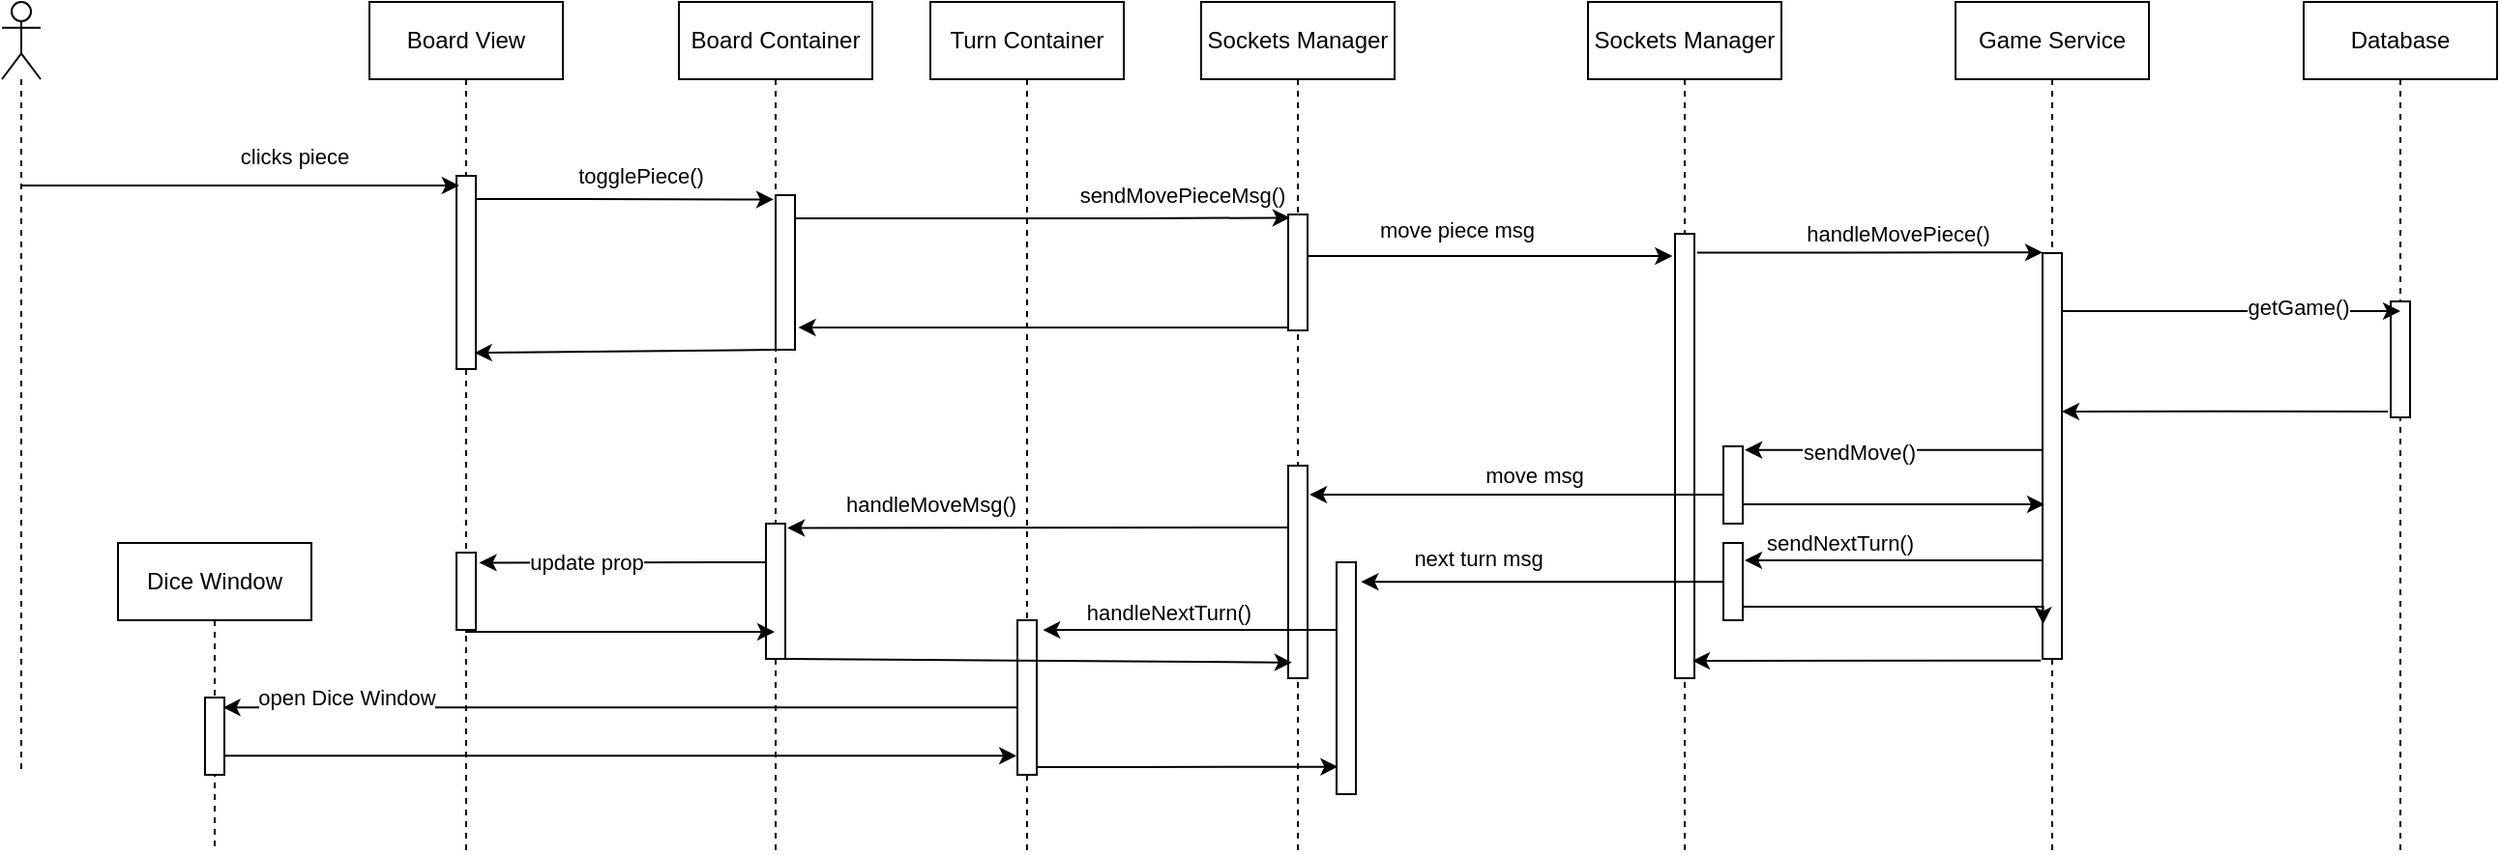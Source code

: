 <mxfile version="13.10.0" type="google"><diagram id="dewwHuI1yxobT8q_Zntv" name="Page-1"><mxGraphModel dx="1663" dy="435" grid="1" gridSize="10" guides="1" tooltips="1" connect="1" arrows="1" fold="1" page="1" pageScale="1" pageWidth="850" pageHeight="1100" math="0" shadow="0"><root><mxCell id="0"/><mxCell id="1" parent="0"/><mxCell id="YlfFzB0M1OEhr_XdW7w9-7" value="Board View" style="shape=umlLifeline;perimeter=lifelinePerimeter;whiteSpace=wrap;html=1;container=1;collapsible=0;recursiveResize=0;outlineConnect=0;" vertex="1" parent="1"><mxGeometry x="50" y="200" width="100" height="440" as="geometry"/></mxCell><mxCell id="YlfFzB0M1OEhr_XdW7w9-14" value="" style="html=1;points=[];perimeter=orthogonalPerimeter;" vertex="1" parent="YlfFzB0M1OEhr_XdW7w9-7"><mxGeometry x="45" y="90" width="10" height="100" as="geometry"/></mxCell><mxCell id="YlfFzB0M1OEhr_XdW7w9-47" value="" style="html=1;points=[];perimeter=orthogonalPerimeter;" vertex="1" parent="YlfFzB0M1OEhr_XdW7w9-7"><mxGeometry x="45" y="285" width="10" height="40" as="geometry"/></mxCell><mxCell id="YlfFzB0M1OEhr_XdW7w9-9" value="Board Container" style="shape=umlLifeline;perimeter=lifelinePerimeter;whiteSpace=wrap;html=1;container=1;collapsible=0;recursiveResize=0;outlineConnect=0;" vertex="1" parent="1"><mxGeometry x="210" y="200" width="100" height="440" as="geometry"/></mxCell><mxCell id="YlfFzB0M1OEhr_XdW7w9-17" value="" style="html=1;points=[];perimeter=orthogonalPerimeter;" vertex="1" parent="YlfFzB0M1OEhr_XdW7w9-9"><mxGeometry x="50" y="100" width="10" height="80" as="geometry"/></mxCell><mxCell id="YlfFzB0M1OEhr_XdW7w9-44" value="" style="html=1;points=[];perimeter=orthogonalPerimeter;" vertex="1" parent="YlfFzB0M1OEhr_XdW7w9-9"><mxGeometry x="45" y="270" width="10" height="70" as="geometry"/></mxCell><mxCell id="YlfFzB0M1OEhr_XdW7w9-10" value="Sockets Manager" style="shape=umlLifeline;perimeter=lifelinePerimeter;whiteSpace=wrap;html=1;container=1;collapsible=0;recursiveResize=0;outlineConnect=0;" vertex="1" parent="1"><mxGeometry x="480" y="200" width="100" height="440" as="geometry"/></mxCell><mxCell id="YlfFzB0M1OEhr_XdW7w9-20" value="" style="html=1;points=[];perimeter=orthogonalPerimeter;" vertex="1" parent="YlfFzB0M1OEhr_XdW7w9-10"><mxGeometry x="45" y="110" width="10" height="60" as="geometry"/></mxCell><mxCell id="YlfFzB0M1OEhr_XdW7w9-41" value="" style="html=1;points=[];perimeter=orthogonalPerimeter;" vertex="1" parent="YlfFzB0M1OEhr_XdW7w9-10"><mxGeometry x="45" y="240" width="10" height="110" as="geometry"/></mxCell><mxCell id="YlfFzB0M1OEhr_XdW7w9-11" value="Sockets Manager" style="shape=umlLifeline;perimeter=lifelinePerimeter;whiteSpace=wrap;html=1;container=1;collapsible=0;recursiveResize=0;outlineConnect=0;" vertex="1" parent="1"><mxGeometry x="680" y="200" width="100" height="440" as="geometry"/></mxCell><mxCell id="YlfFzB0M1OEhr_XdW7w9-23" value="" style="html=1;points=[];perimeter=orthogonalPerimeter;" vertex="1" parent="YlfFzB0M1OEhr_XdW7w9-11"><mxGeometry x="45" y="120" width="10" height="230" as="geometry"/></mxCell><mxCell id="YlfFzB0M1OEhr_XdW7w9-15" style="edgeStyle=orthogonalEdgeStyle;rounded=0;orthogonalLoop=1;jettySize=auto;html=1;entryX=0.141;entryY=0.05;entryDx=0;entryDy=0;entryPerimeter=0;" edge="1" parent="1" source="YlfFzB0M1OEhr_XdW7w9-13" target="YlfFzB0M1OEhr_XdW7w9-14"><mxGeometry relative="1" as="geometry"><mxPoint x="40" y="340.0" as="targetPoint"/><Array as="points"><mxPoint x="60" y="295"/><mxPoint x="60" y="295"/></Array></mxGeometry></mxCell><mxCell id="YlfFzB0M1OEhr_XdW7w9-78" value="clicks piece" style="edgeLabel;html=1;align=center;verticalAlign=middle;resizable=0;points=[];" vertex="1" connectable="0" parent="YlfFzB0M1OEhr_XdW7w9-15"><mxGeometry x="0.354" y="3" relative="1" as="geometry"><mxPoint x="-13.07" y="-12" as="offset"/></mxGeometry></mxCell><mxCell id="YlfFzB0M1OEhr_XdW7w9-13" value="" style="shape=umlLifeline;participant=umlActor;perimeter=lifelinePerimeter;whiteSpace=wrap;html=1;container=1;collapsible=0;recursiveResize=0;verticalAlign=top;spacingTop=36;outlineConnect=0;" vertex="1" parent="1"><mxGeometry x="-140" y="200" width="20" height="400" as="geometry"/></mxCell><mxCell id="YlfFzB0M1OEhr_XdW7w9-18" style="edgeStyle=orthogonalEdgeStyle;rounded=0;orthogonalLoop=1;jettySize=auto;html=1;entryX=-0.1;entryY=0.028;entryDx=0;entryDy=0;entryPerimeter=0;" edge="1" parent="1" source="YlfFzB0M1OEhr_XdW7w9-14" target="YlfFzB0M1OEhr_XdW7w9-17"><mxGeometry relative="1" as="geometry"><mxPoint x="170" y="330.0" as="targetPoint"/><Array as="points"><mxPoint x="160" y="302"/><mxPoint x="160" y="302"/></Array></mxGeometry></mxCell><mxCell id="YlfFzB0M1OEhr_XdW7w9-19" value="togglePiece()" style="edgeLabel;html=1;align=center;verticalAlign=middle;resizable=0;points=[];" vertex="1" connectable="0" parent="YlfFzB0M1OEhr_XdW7w9-18"><mxGeometry x="0.321" y="1" relative="1" as="geometry"><mxPoint x="-17.07" y="-11.09" as="offset"/></mxGeometry></mxCell><mxCell id="YlfFzB0M1OEhr_XdW7w9-21" style="edgeStyle=orthogonalEdgeStyle;rounded=0;orthogonalLoop=1;jettySize=auto;html=1;entryX=0.09;entryY=0.028;entryDx=0;entryDy=0;entryPerimeter=0;" edge="1" parent="1" source="YlfFzB0M1OEhr_XdW7w9-17" target="YlfFzB0M1OEhr_XdW7w9-20"><mxGeometry relative="1" as="geometry"><Array as="points"><mxPoint x="450" y="312"/><mxPoint x="450" y="312"/></Array></mxGeometry></mxCell><mxCell id="YlfFzB0M1OEhr_XdW7w9-22" value="sendMovePieceMsg()" style="edgeLabel;html=1;align=center;verticalAlign=middle;resizable=0;points=[];" vertex="1" connectable="0" parent="YlfFzB0M1OEhr_XdW7w9-21"><mxGeometry x="0.305" y="1" relative="1" as="geometry"><mxPoint x="33.14" y="-11.03" as="offset"/></mxGeometry></mxCell><mxCell id="YlfFzB0M1OEhr_XdW7w9-24" style="rounded=0;orthogonalLoop=1;jettySize=auto;html=1;entryX=-0.134;entryY=0.05;entryDx=0;entryDy=0;entryPerimeter=0;" edge="1" parent="1" source="YlfFzB0M1OEhr_XdW7w9-20" target="YlfFzB0M1OEhr_XdW7w9-23"><mxGeometry relative="1" as="geometry"><mxPoint x="670" y="340.0" as="targetPoint"/></mxGeometry></mxCell><mxCell id="YlfFzB0M1OEhr_XdW7w9-25" value="move piece msg" style="edgeLabel;html=1;align=center;verticalAlign=middle;resizable=0;points=[];" vertex="1" connectable="0" parent="YlfFzB0M1OEhr_XdW7w9-24"><mxGeometry x="-0.19" y="1" relative="1" as="geometry"><mxPoint y="-13" as="offset"/></mxGeometry></mxCell><mxCell id="YlfFzB0M1OEhr_XdW7w9-26" value="Game Service" style="shape=umlLifeline;perimeter=lifelinePerimeter;whiteSpace=wrap;html=1;container=1;collapsible=0;recursiveResize=0;outlineConnect=0;" vertex="1" parent="1"><mxGeometry x="870" y="200" width="100" height="440" as="geometry"/></mxCell><mxCell id="YlfFzB0M1OEhr_XdW7w9-27" value="" style="html=1;points=[];perimeter=orthogonalPerimeter;" vertex="1" parent="YlfFzB0M1OEhr_XdW7w9-26"><mxGeometry x="45" y="130" width="10" height="210" as="geometry"/></mxCell><mxCell id="YlfFzB0M1OEhr_XdW7w9-28" style="edgeStyle=orthogonalEdgeStyle;rounded=0;orthogonalLoop=1;jettySize=auto;html=1;entryX=-0.134;entryY=0.162;entryDx=0;entryDy=0;entryPerimeter=0;" edge="1" parent="1"><mxGeometry relative="1" as="geometry"><mxPoint x="736.34" y="329.734" as="sourcePoint"/><mxPoint x="915.0" y="329.66" as="targetPoint"/><Array as="points"><mxPoint x="811.34" y="329.7"/><mxPoint x="811.34" y="329.7"/></Array></mxGeometry></mxCell><mxCell id="YlfFzB0M1OEhr_XdW7w9-29" value="handleMovePiece()" style="edgeLabel;html=1;align=center;verticalAlign=middle;resizable=0;points=[];" vertex="1" connectable="0" parent="YlfFzB0M1OEhr_XdW7w9-28"><mxGeometry x="0.301" y="-1" relative="1" as="geometry"><mxPoint x="-12.2" y="-10.7" as="offset"/></mxGeometry></mxCell><mxCell id="YlfFzB0M1OEhr_XdW7w9-30" style="rounded=0;orthogonalLoop=1;jettySize=auto;html=1;entryX=1.176;entryY=0.856;entryDx=0;entryDy=0;entryPerimeter=0;" edge="1" parent="1" source="YlfFzB0M1OEhr_XdW7w9-20" target="YlfFzB0M1OEhr_XdW7w9-17"><mxGeometry relative="1" as="geometry"><mxPoint x="395" y="370" as="targetPoint"/></mxGeometry></mxCell><mxCell id="YlfFzB0M1OEhr_XdW7w9-31" style="rounded=0;orthogonalLoop=1;jettySize=auto;html=1;entryX=0.934;entryY=0.916;entryDx=0;entryDy=0;entryPerimeter=0;" edge="1" parent="1" source="YlfFzB0M1OEhr_XdW7w9-17" target="YlfFzB0M1OEhr_XdW7w9-14"><mxGeometry relative="1" as="geometry"><mxPoint x="170" y="380.0" as="targetPoint"/></mxGeometry></mxCell><mxCell id="YlfFzB0M1OEhr_XdW7w9-33" value="Database" style="shape=umlLifeline;perimeter=lifelinePerimeter;whiteSpace=wrap;html=1;container=1;collapsible=0;recursiveResize=0;outlineConnect=0;" vertex="1" parent="1"><mxGeometry x="1050" y="200" width="100" height="440" as="geometry"/></mxCell><mxCell id="YlfFzB0M1OEhr_XdW7w9-34" value="" style="html=1;points=[];perimeter=orthogonalPerimeter;" vertex="1" parent="YlfFzB0M1OEhr_XdW7w9-33"><mxGeometry x="45" y="155" width="10" height="60" as="geometry"/></mxCell><mxCell id="YlfFzB0M1OEhr_XdW7w9-35" style="edgeStyle=orthogonalEdgeStyle;rounded=0;orthogonalLoop=1;jettySize=auto;html=1;" edge="1" parent="1" source="YlfFzB0M1OEhr_XdW7w9-27"><mxGeometry relative="1" as="geometry"><mxPoint x="1100" y="360" as="targetPoint"/><Array as="points"><mxPoint x="1070" y="360"/><mxPoint x="1070" y="360"/></Array></mxGeometry></mxCell><mxCell id="YlfFzB0M1OEhr_XdW7w9-36" value="getGame()" style="edgeLabel;html=1;align=center;verticalAlign=middle;resizable=0;points=[];" vertex="1" connectable="0" parent="YlfFzB0M1OEhr_XdW7w9-35"><mxGeometry x="0.386" y="2" relative="1" as="geometry"><mxPoint as="offset"/></mxGeometry></mxCell><mxCell id="YlfFzB0M1OEhr_XdW7w9-37" style="edgeStyle=orthogonalEdgeStyle;rounded=0;orthogonalLoop=1;jettySize=auto;html=1;exitX=-0.152;exitY=0.949;exitDx=0;exitDy=0;exitPerimeter=0;" edge="1" parent="1" source="YlfFzB0M1OEhr_XdW7w9-34"><mxGeometry relative="1" as="geometry"><mxPoint x="925" y="412" as="targetPoint"/><Array as="points"/></mxGeometry></mxCell><mxCell id="YlfFzB0M1OEhr_XdW7w9-42" style="rounded=0;orthogonalLoop=1;jettySize=auto;html=1;entryX=1.107;entryY=0.136;entryDx=0;entryDy=0;entryPerimeter=0;" edge="1" parent="1" source="YlfFzB0M1OEhr_XdW7w9-38" target="YlfFzB0M1OEhr_XdW7w9-41"><mxGeometry relative="1" as="geometry"/></mxCell><mxCell id="YlfFzB0M1OEhr_XdW7w9-43" value="move msg" style="edgeLabel;html=1;align=center;verticalAlign=middle;resizable=0;points=[];" vertex="1" connectable="0" parent="YlfFzB0M1OEhr_XdW7w9-42"><mxGeometry x="-0.241" y="2" relative="1" as="geometry"><mxPoint x="-17.59" y="-12" as="offset"/></mxGeometry></mxCell><mxCell id="YlfFzB0M1OEhr_XdW7w9-56" style="edgeStyle=orthogonalEdgeStyle;rounded=0;orthogonalLoop=1;jettySize=auto;html=1;" edge="1" parent="1" source="YlfFzB0M1OEhr_XdW7w9-38"><mxGeometry relative="1" as="geometry"><mxPoint x="916" y="460" as="targetPoint"/><Array as="points"><mxPoint x="916" y="460"/></Array></mxGeometry></mxCell><mxCell id="YlfFzB0M1OEhr_XdW7w9-38" value="" style="html=1;points=[];perimeter=orthogonalPerimeter;" vertex="1" parent="1"><mxGeometry x="750" y="430" width="10" height="40" as="geometry"/></mxCell><mxCell id="YlfFzB0M1OEhr_XdW7w9-39" style="rounded=0;orthogonalLoop=1;jettySize=auto;html=1;entryX=1.107;entryY=0.046;entryDx=0;entryDy=0;entryPerimeter=0;" edge="1" parent="1" source="YlfFzB0M1OEhr_XdW7w9-27" target="YlfFzB0M1OEhr_XdW7w9-38"><mxGeometry relative="1" as="geometry"/></mxCell><mxCell id="YlfFzB0M1OEhr_XdW7w9-40" value="sendMove()" style="edgeLabel;html=1;align=center;verticalAlign=middle;resizable=0;points=[];" vertex="1" connectable="0" parent="YlfFzB0M1OEhr_XdW7w9-39"><mxGeometry x="0.234" y="1" relative="1" as="geometry"><mxPoint as="offset"/></mxGeometry></mxCell><mxCell id="YlfFzB0M1OEhr_XdW7w9-45" style="edgeStyle=orthogonalEdgeStyle;rounded=0;orthogonalLoop=1;jettySize=auto;html=1;entryX=1.107;entryY=0.032;entryDx=0;entryDy=0;entryPerimeter=0;" edge="1" parent="1" source="YlfFzB0M1OEhr_XdW7w9-41" target="YlfFzB0M1OEhr_XdW7w9-44"><mxGeometry relative="1" as="geometry"><mxPoint x="430" y="470.0" as="targetPoint"/><Array as="points"><mxPoint x="500" y="472"/><mxPoint x="500" y="472"/></Array></mxGeometry></mxCell><mxCell id="YlfFzB0M1OEhr_XdW7w9-46" value="handleMoveMsg()" style="edgeLabel;html=1;align=center;verticalAlign=middle;resizable=0;points=[];" vertex="1" connectable="0" parent="YlfFzB0M1OEhr_XdW7w9-45"><mxGeometry x="0.271" y="1" relative="1" as="geometry"><mxPoint x="-20.72" y="-12.93" as="offset"/></mxGeometry></mxCell><mxCell id="YlfFzB0M1OEhr_XdW7w9-48" style="edgeStyle=orthogonalEdgeStyle;rounded=0;orthogonalLoop=1;jettySize=auto;html=1;entryX=1.176;entryY=0.13;entryDx=0;entryDy=0;entryPerimeter=0;" edge="1" parent="1" source="YlfFzB0M1OEhr_XdW7w9-44" target="YlfFzB0M1OEhr_XdW7w9-47"><mxGeometry relative="1" as="geometry"><Array as="points"><mxPoint x="230" y="490"/><mxPoint x="230" y="490"/></Array></mxGeometry></mxCell><mxCell id="YlfFzB0M1OEhr_XdW7w9-49" value="update prop" style="edgeLabel;html=1;align=center;verticalAlign=middle;resizable=0;points=[];" vertex="1" connectable="0" parent="YlfFzB0M1OEhr_XdW7w9-48"><mxGeometry x="0.257" relative="1" as="geometry"><mxPoint as="offset"/></mxGeometry></mxCell><mxCell id="YlfFzB0M1OEhr_XdW7w9-52" style="edgeStyle=orthogonalEdgeStyle;rounded=0;orthogonalLoop=1;jettySize=auto;html=1;" edge="1" parent="1" source="YlfFzB0M1OEhr_XdW7w9-47" target="YlfFzB0M1OEhr_XdW7w9-9"><mxGeometry relative="1" as="geometry"><mxPoint x="241" y="526" as="targetPoint"/><Array as="points"><mxPoint x="100" y="526"/></Array></mxGeometry></mxCell><mxCell id="YlfFzB0M1OEhr_XdW7w9-57" style="edgeStyle=orthogonalEdgeStyle;rounded=0;orthogonalLoop=1;jettySize=auto;html=1;exitX=-0.086;exitY=1.004;exitDx=0;exitDy=0;exitPerimeter=0;" edge="1" parent="1" source="YlfFzB0M1OEhr_XdW7w9-27"><mxGeometry relative="1" as="geometry"><mxPoint x="734" y="541" as="targetPoint"/><Array as="points"><mxPoint x="734" y="541"/></Array></mxGeometry></mxCell><mxCell id="YlfFzB0M1OEhr_XdW7w9-58" value="Turn Container" style="shape=umlLifeline;perimeter=lifelinePerimeter;whiteSpace=wrap;html=1;container=1;collapsible=0;recursiveResize=0;outlineConnect=0;" vertex="1" parent="1"><mxGeometry x="340" y="200" width="100" height="440" as="geometry"/></mxCell><mxCell id="YlfFzB0M1OEhr_XdW7w9-68" value="" style="html=1;points=[];perimeter=orthogonalPerimeter;" vertex="1" parent="YlfFzB0M1OEhr_XdW7w9-58"><mxGeometry x="45" y="320" width="10" height="80" as="geometry"/></mxCell><mxCell id="YlfFzB0M1OEhr_XdW7w9-63" style="edgeStyle=orthogonalEdgeStyle;rounded=0;orthogonalLoop=1;jettySize=auto;html=1;entryX=0.029;entryY=0.915;entryDx=0;entryDy=0;entryPerimeter=0;" edge="1" parent="1" source="YlfFzB0M1OEhr_XdW7w9-61" target="YlfFzB0M1OEhr_XdW7w9-27"><mxGeometry relative="1" as="geometry"><Array as="points"><mxPoint x="780" y="513"/><mxPoint x="780" y="513"/></Array></mxGeometry></mxCell><mxCell id="YlfFzB0M1OEhr_XdW7w9-66" style="rounded=0;orthogonalLoop=1;jettySize=auto;html=1;entryX=1.271;entryY=0.084;entryDx=0;entryDy=0;entryPerimeter=0;" edge="1" parent="1" source="YlfFzB0M1OEhr_XdW7w9-61" target="YlfFzB0M1OEhr_XdW7w9-65"><mxGeometry relative="1" as="geometry"/></mxCell><mxCell id="YlfFzB0M1OEhr_XdW7w9-67" value="next turn msg" style="edgeLabel;html=1;align=center;verticalAlign=middle;resizable=0;points=[];" vertex="1" connectable="0" parent="YlfFzB0M1OEhr_XdW7w9-66"><mxGeometry x="0.715" y="1" relative="1" as="geometry"><mxPoint x="33.43" y="-13" as="offset"/></mxGeometry></mxCell><mxCell id="YlfFzB0M1OEhr_XdW7w9-61" value="" style="html=1;points=[];perimeter=orthogonalPerimeter;" vertex="1" parent="1"><mxGeometry x="750" y="480" width="10" height="40" as="geometry"/></mxCell><mxCell id="YlfFzB0M1OEhr_XdW7w9-62" style="edgeStyle=orthogonalEdgeStyle;rounded=0;orthogonalLoop=1;jettySize=auto;html=1;entryX=1.1;entryY=0.225;entryDx=0;entryDy=0;entryPerimeter=0;" edge="1" parent="1" source="YlfFzB0M1OEhr_XdW7w9-27" target="YlfFzB0M1OEhr_XdW7w9-61"><mxGeometry relative="1" as="geometry"><Array as="points"><mxPoint x="890" y="489"/><mxPoint x="890" y="489"/></Array></mxGeometry></mxCell><mxCell id="YlfFzB0M1OEhr_XdW7w9-64" value="sendNextTurn()" style="edgeLabel;html=1;align=center;verticalAlign=middle;resizable=0;points=[];" vertex="1" connectable="0" parent="YlfFzB0M1OEhr_XdW7w9-62"><mxGeometry x="0.659" y="-2" relative="1" as="geometry"><mxPoint x="22.43" y="-7" as="offset"/></mxGeometry></mxCell><mxCell id="YlfFzB0M1OEhr_XdW7w9-69" style="rounded=0;orthogonalLoop=1;jettySize=auto;html=1;entryX=1.314;entryY=0.063;entryDx=0;entryDy=0;entryPerimeter=0;" edge="1" parent="1" source="YlfFzB0M1OEhr_XdW7w9-65" target="YlfFzB0M1OEhr_XdW7w9-68"><mxGeometry relative="1" as="geometry"/></mxCell><mxCell id="YlfFzB0M1OEhr_XdW7w9-70" value="handleNextTurn()" style="edgeLabel;html=1;align=center;verticalAlign=middle;resizable=0;points=[];" vertex="1" connectable="0" parent="YlfFzB0M1OEhr_XdW7w9-69"><mxGeometry x="0.378" y="-3" relative="1" as="geometry"><mxPoint x="17.43" y="-6.62" as="offset"/></mxGeometry></mxCell><mxCell id="YlfFzB0M1OEhr_XdW7w9-65" value="" style="html=1;points=[];perimeter=orthogonalPerimeter;" vertex="1" parent="1"><mxGeometry x="550" y="490" width="10" height="120" as="geometry"/></mxCell><mxCell id="YlfFzB0M1OEhr_XdW7w9-74" style="rounded=0;orthogonalLoop=1;jettySize=auto;html=1;entryX=0.929;entryY=0.129;entryDx=0;entryDy=0;entryPerimeter=0;" edge="1" parent="1" source="YlfFzB0M1OEhr_XdW7w9-68" target="YlfFzB0M1OEhr_XdW7w9-73"><mxGeometry relative="1" as="geometry"><mxPoint x="40" y="490" as="targetPoint"/></mxGeometry></mxCell><mxCell id="YlfFzB0M1OEhr_XdW7w9-75" value="open Dice Window" style="edgeLabel;html=1;align=center;verticalAlign=middle;resizable=0;points=[];" vertex="1" connectable="0" parent="YlfFzB0M1OEhr_XdW7w9-74"><mxGeometry x="0.848" y="-1" relative="1" as="geometry"><mxPoint x="32.23" y="-4.17" as="offset"/></mxGeometry></mxCell><mxCell id="YlfFzB0M1OEhr_XdW7w9-77" style="edgeStyle=orthogonalEdgeStyle;rounded=0;orthogonalLoop=1;jettySize=auto;html=1;entryX=0.071;entryY=0.882;entryDx=0;entryDy=0;entryPerimeter=0;" edge="1" parent="1" source="YlfFzB0M1OEhr_XdW7w9-68" target="YlfFzB0M1OEhr_XdW7w9-65"><mxGeometry relative="1" as="geometry"><Array as="points"><mxPoint x="440" y="596"/><mxPoint x="440" y="596"/></Array></mxGeometry></mxCell><mxCell id="YlfFzB0M1OEhr_XdW7w9-71" value="Dice Window" style="shape=umlLifeline;perimeter=lifelinePerimeter;whiteSpace=wrap;html=1;container=1;collapsible=0;recursiveResize=0;outlineConnect=0;" vertex="1" parent="1"><mxGeometry x="-80" y="480" width="100" height="160" as="geometry"/></mxCell><mxCell id="YlfFzB0M1OEhr_XdW7w9-73" value="" style="html=1;points=[];perimeter=orthogonalPerimeter;" vertex="1" parent="YlfFzB0M1OEhr_XdW7w9-71"><mxGeometry x="45" y="80" width="10" height="40" as="geometry"/></mxCell><mxCell id="YlfFzB0M1OEhr_XdW7w9-76" style="edgeStyle=orthogonalEdgeStyle;rounded=0;orthogonalLoop=1;jettySize=auto;html=1;entryX=-0.043;entryY=0.877;entryDx=0;entryDy=0;entryPerimeter=0;" edge="1" parent="1" source="YlfFzB0M1OEhr_XdW7w9-73" target="YlfFzB0M1OEhr_XdW7w9-68"><mxGeometry relative="1" as="geometry"><Array as="points"><mxPoint x="-25" y="590"/><mxPoint x="-25" y="590"/></Array></mxGeometry></mxCell><mxCell id="YlfFzB0M1OEhr_XdW7w9-55" style="rounded=0;orthogonalLoop=1;jettySize=auto;html=1;entryX=0.193;entryY=0.926;entryDx=0;entryDy=0;entryPerimeter=0;" edge="1" parent="1" source="YlfFzB0M1OEhr_XdW7w9-44" target="YlfFzB0M1OEhr_XdW7w9-41"><mxGeometry relative="1" as="geometry"/></mxCell></root></mxGraphModel></diagram></mxfile>